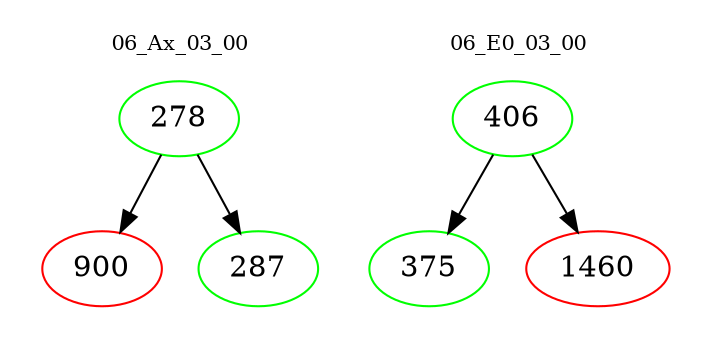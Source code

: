 digraph{
subgraph cluster_0 {
color = white
label = "06_Ax_03_00";
fontsize=10;
T0_278 [label="278", color="green"]
T0_278 -> T0_900 [color="black"]
T0_900 [label="900", color="red"]
T0_278 -> T0_287 [color="black"]
T0_287 [label="287", color="green"]
}
subgraph cluster_1 {
color = white
label = "06_E0_03_00";
fontsize=10;
T1_406 [label="406", color="green"]
T1_406 -> T1_375 [color="black"]
T1_375 [label="375", color="green"]
T1_406 -> T1_1460 [color="black"]
T1_1460 [label="1460", color="red"]
}
}
